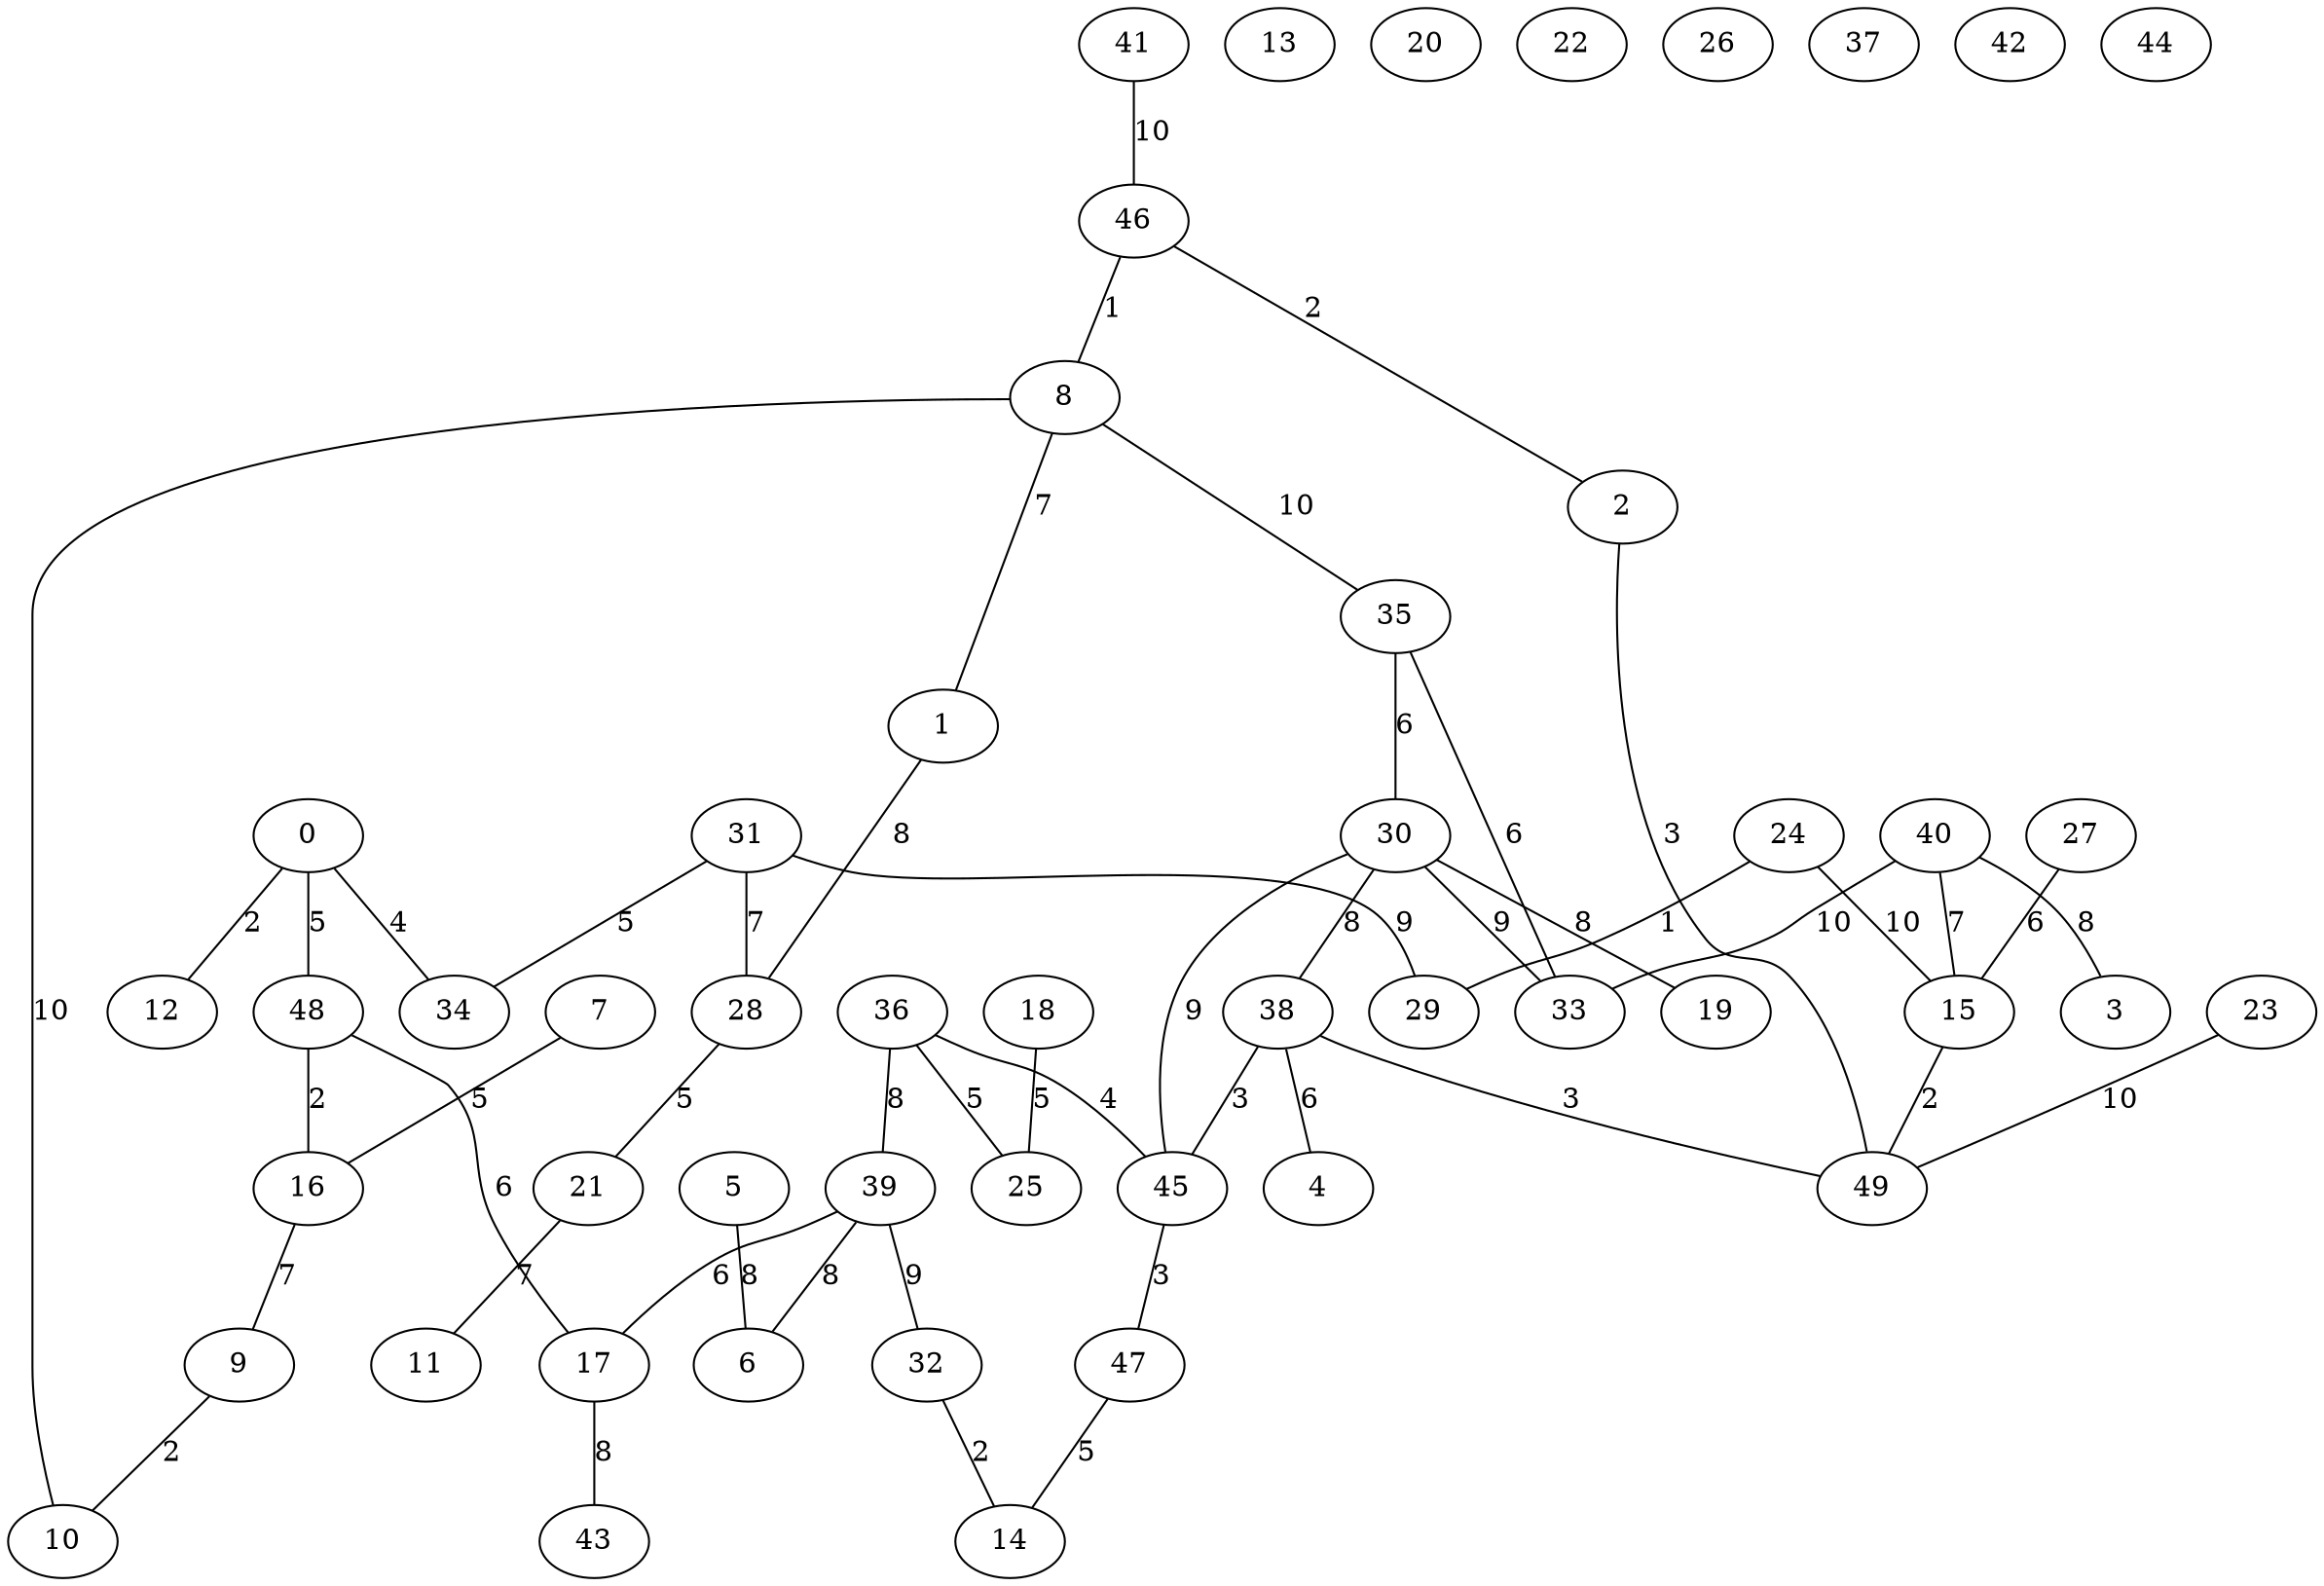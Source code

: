 graph {
	0 [label=0]
	1 [label=1]
	2 [label=2]
	3 [label=3]
	4 [label=4]
	5 [label=5]
	6 [label=6]
	7 [label=7]
	8 [label=8]
	9 [label=9]
	10 [label=10]
	11 [label=11]
	12 [label=12]
	13 [label=13]
	14 [label=14]
	15 [label=15]
	16 [label=16]
	17 [label=17]
	18 [label=18]
	19 [label=19]
	20 [label=20]
	21 [label=21]
	22 [label=22]
	23 [label=23]
	24 [label=24]
	25 [label=25]
	26 [label=26]
	27 [label=27]
	28 [label=28]
	29 [label=29]
	30 [label=30]
	31 [label=31]
	32 [label=32]
	33 [label=33]
	34 [label=34]
	35 [label=35]
	36 [label=36]
	37 [label=37]
	38 [label=38]
	39 [label=39]
	40 [label=40]
	41 [label=41]
	42 [label=42]
	43 [label=43]
	44 [label=44]
	45 [label=45]
	46 [label=46]
	47 [label=47]
	48 [label=48]
	49 [label=49]
	30 -- 19 [label=8]
	36 -- 25 [label=5]
	28 -- 21 [label=5]
	8 -- 10 [label=10]
	39 -- 32 [label=9]
	2 -- 49 [label=3]
	40 -- 15 [label=7]
	0 -- 12 [label=2]
	39 -- 17 [label=6]
	36 -- 39 [label=8]
	31 -- 28 [label=7]
	46 -- 8 [label=1]
	31 -- 29 [label=9]
	47 -- 14 [label=5]
	23 -- 49 [label=10]
	15 -- 49 [label=2]
	31 -- 34 [label=5]
	16 -- 9 [label=7]
	35 -- 30 [label=6]
	36 -- 45 [label=4]
	0 -- 48 [label=5]
	45 -- 30 [label=9]
	38 -- 4 [label=6]
	38 -- 49 [label=3]
	8 -- 35 [label=10]
	30 -- 33 [label=9]
	32 -- 14 [label=2]
	39 -- 6 [label=8]
	7 -- 16 [label=5]
	45 -- 47 [label=3]
	1 -- 28 [label=8]
	24 -- 15 [label=10]
	8 -- 1 [label=7]
	46 -- 2 [label=2]
	38 -- 45 [label=3]
	40 -- 33 [label=10]
	27 -- 15 [label=6]
	17 -- 43 [label=8]
	24 -- 29 [label=1]
	9 -- 10 [label=2]
	5 -- 6 [label=8]
	0 -- 34 [label=4]
	18 -- 25 [label=5]
	33 -- 35 [label=6]
	40 -- 3 [label=8]
	48 -- 16 [label=2]
	30 -- 38 [label=8]
	41 -- 46 [label=10]
	48 -- 17 [label=6]
	21 -- 11 [label=7]
}